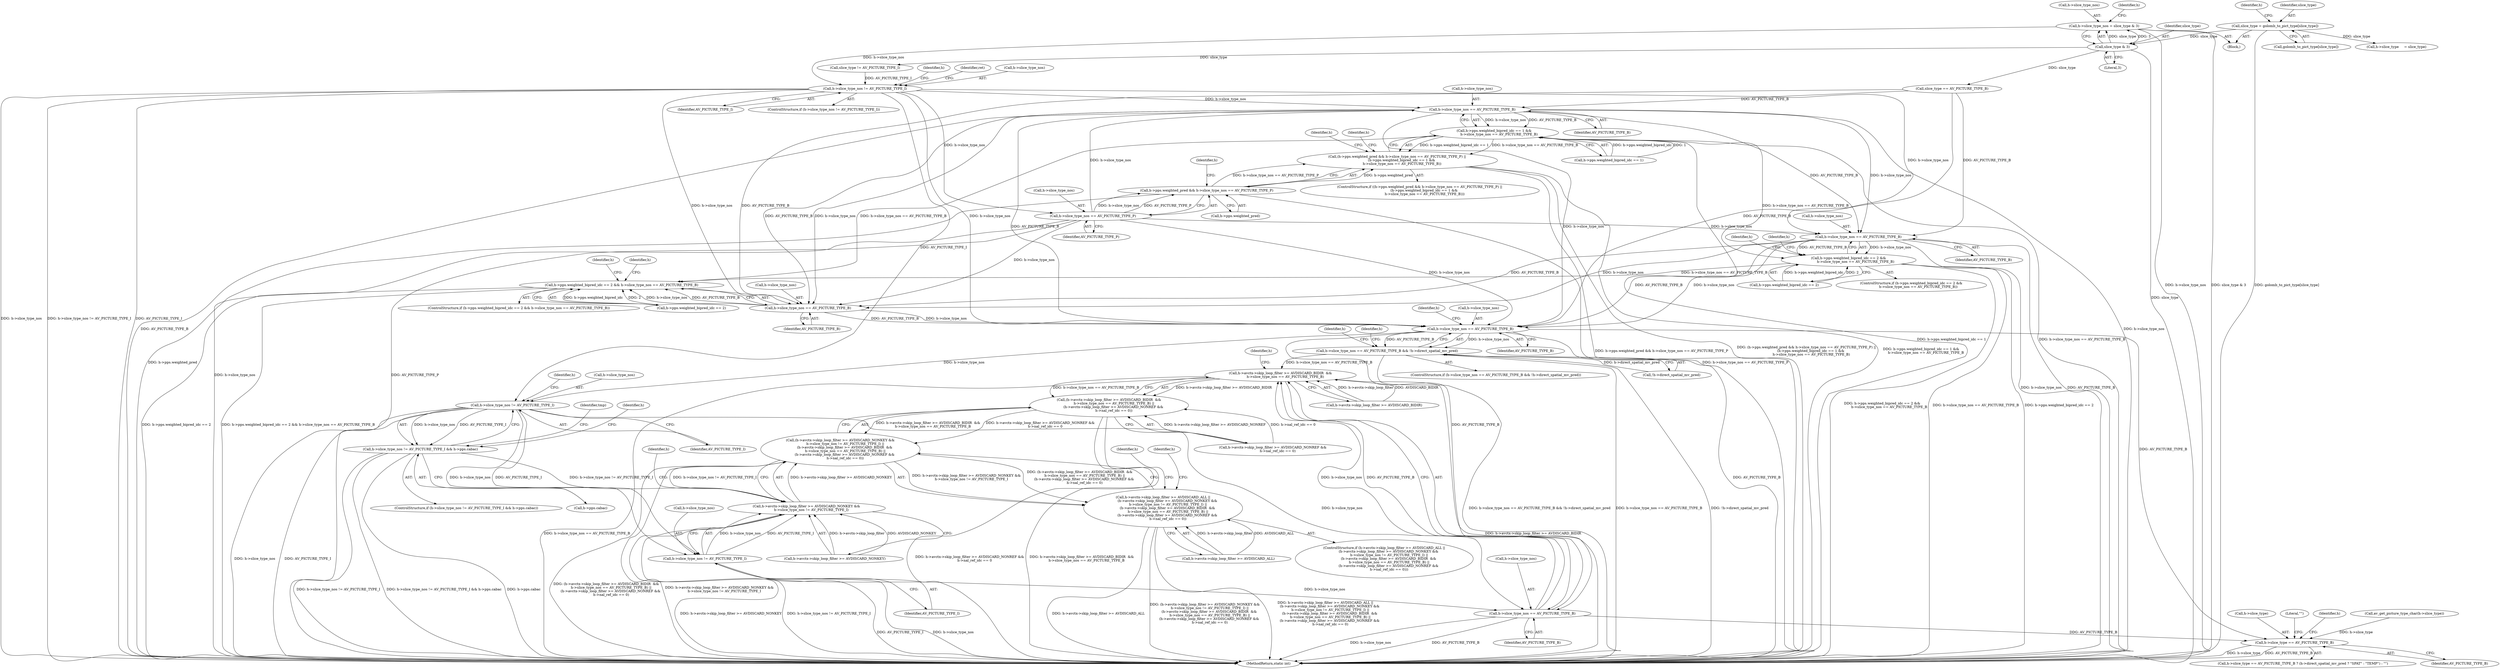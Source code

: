 digraph "0_FFmpeg_29ffeef5e73b8f41ff3a3f2242d356759c66f91f@pointer" {
"1000284" [label="(Call,h->slice_type_nos = slice_type & 3)"];
"1000288" [label="(Call,slice_type & 3)"];
"1000274" [label="(Call,slice_type = golomb_to_pict_type[slice_type])"];
"1002295" [label="(Call,h->slice_type_nos != AV_PICTURE_TYPE_I)"];
"1002333" [label="(Call,h->slice_type_nos == AV_PICTURE_TYPE_P)"];
"1002327" [label="(Call,h->pps.weighted_pred && h->slice_type_nos == AV_PICTURE_TYPE_P)"];
"1002326" [label="(Call,(h->pps.weighted_pred && h->slice_type_nos == AV_PICTURE_TYPE_P) ||\n        (h->pps.weighted_bipred_idc == 1 &&\n         h->slice_type_nos == AV_PICTURE_TYPE_B))"];
"1002346" [label="(Call,h->slice_type_nos == AV_PICTURE_TYPE_B)"];
"1002338" [label="(Call,h->pps.weighted_bipred_idc == 1 &&\n         h->slice_type_nos == AV_PICTURE_TYPE_B)"];
"1002355" [label="(Call,h->pps.weighted_bipred_idc == 2 &&\n             h->slice_type_nos == AV_PICTURE_TYPE_B)"];
"1002452" [label="(Call,h->pps.weighted_bipred_idc == 2 && h->slice_type_nos == AV_PICTURE_TYPE_B)"];
"1002363" [label="(Call,h->slice_type_nos == AV_PICTURE_TYPE_B)"];
"1002460" [label="(Call,h->slice_type_nos == AV_PICTURE_TYPE_B)"];
"1002474" [label="(Call,h->slice_type_nos == AV_PICTURE_TYPE_B)"];
"1002473" [label="(Call,h->slice_type_nos == AV_PICTURE_TYPE_B && !h->direct_spatial_mv_pred)"];
"1002761" [label="(Call,h->avctx->skip_loop_filter >= AVDISCARD_BIDIR  &&\n         h->slice_type_nos == AV_PICTURE_TYPE_B)"];
"1002760" [label="(Call,(h->avctx->skip_loop_filter >= AVDISCARD_BIDIR  &&\n         h->slice_type_nos == AV_PICTURE_TYPE_B) ||\n        (h->avctx->skip_loop_filter >= AVDISCARD_NONREF &&\n         h->nal_ref_idc == 0))"];
"1002746" [label="(Call,(h->avctx->skip_loop_filter >= AVDISCARD_NONKEY &&\n         h->slice_type_nos != AV_PICTURE_TYPE_I) ||\n        (h->avctx->skip_loop_filter >= AVDISCARD_BIDIR  &&\n         h->slice_type_nos == AV_PICTURE_TYPE_B) ||\n        (h->avctx->skip_loop_filter >= AVDISCARD_NONREF &&\n         h->nal_ref_idc == 0))"];
"1002738" [label="(Call,h->avctx->skip_loop_filter >= AVDISCARD_ALL ||\n        (h->avctx->skip_loop_filter >= AVDISCARD_NONKEY &&\n         h->slice_type_nos != AV_PICTURE_TYPE_I) ||\n        (h->avctx->skip_loop_filter >= AVDISCARD_BIDIR  &&\n         h->slice_type_nos == AV_PICTURE_TYPE_B) ||\n        (h->avctx->skip_loop_filter >= AVDISCARD_NONREF &&\n         h->nal_ref_idc == 0))"];
"1002489" [label="(Call,h->slice_type_nos != AV_PICTURE_TYPE_I)"];
"1002488" [label="(Call,h->slice_type_nos != AV_PICTURE_TYPE_I && h->pps.cabac)"];
"1002747" [label="(Call,h->avctx->skip_loop_filter >= AVDISCARD_NONKEY &&\n         h->slice_type_nos != AV_PICTURE_TYPE_I)"];
"1002755" [label="(Call,h->slice_type_nos != AV_PICTURE_TYPE_I)"];
"1002769" [label="(Call,h->slice_type_nos == AV_PICTURE_TYPE_B)"];
"1003421" [label="(Call,h->slice_type == AV_PICTURE_TYPE_B)"];
"1002475" [label="(Call,h->slice_type_nos)"];
"1002739" [label="(Call,h->avctx->skip_loop_filter >= AVDISCARD_ALL)"];
"1003420" [label="(Call,h->slice_type == AV_PICTURE_TYPE_B ? (h->direct_spatial_mv_pred ? \"SPAT\" : \"TEMP\") : \"\")"];
"1002334" [label="(Call,h->slice_type_nos)"];
"1002484" [label="(Identifier,h)"];
"1002789" [label="(Identifier,h)"];
"1002299" [label="(Identifier,AV_PICTURE_TYPE_I)"];
"1002476" [label="(Identifier,h)"];
"1002778" [label="(Identifier,h)"];
"1002295" [label="(Call,h->slice_type_nos != AV_PICTURE_TYPE_I)"];
"1000279" [label="(Call,h->slice_type     = slice_type)"];
"1002737" [label="(ControlStructure,if (h->avctx->skip_loop_filter >= AVDISCARD_ALL ||\n        (h->avctx->skip_loop_filter >= AVDISCARD_NONKEY &&\n         h->slice_type_nos != AV_PICTURE_TYPE_I) ||\n        (h->avctx->skip_loop_filter >= AVDISCARD_BIDIR  &&\n         h->slice_type_nos == AV_PICTURE_TYPE_B) ||\n        (h->avctx->skip_loop_filter >= AVDISCARD_NONREF &&\n         h->nal_ref_idc == 0)))"];
"1002359" [label="(Identifier,h)"];
"1002464" [label="(Identifier,AV_PICTURE_TYPE_B)"];
"1002296" [label="(Call,h->slice_type_nos)"];
"1002460" [label="(Call,h->slice_type_nos == AV_PICTURE_TYPE_B)"];
"1002461" [label="(Call,h->slice_type_nos)"];
"1002489" [label="(Call,h->slice_type_nos != AV_PICTURE_TYPE_I)"];
"1002452" [label="(Call,h->pps.weighted_bipred_idc == 2 && h->slice_type_nos == AV_PICTURE_TYPE_B)"];
"1002333" [label="(Call,h->slice_type_nos == AV_PICTURE_TYPE_P)"];
"1002760" [label="(Call,(h->avctx->skip_loop_filter >= AVDISCARD_BIDIR  &&\n         h->slice_type_nos == AV_PICTURE_TYPE_B) ||\n        (h->avctx->skip_loop_filter >= AVDISCARD_NONREF &&\n         h->nal_ref_idc == 0))"];
"1002774" [label="(Call,h->avctx->skip_loop_filter >= AVDISCARD_NONREF &&\n         h->nal_ref_idc == 0)"];
"1002453" [label="(Call,h->pps.weighted_bipred_idc == 2)"];
"1002472" [label="(ControlStructure,if (h->slice_type_nos == AV_PICTURE_TYPE_B && !h->direct_spatial_mv_pred))"];
"1002748" [label="(Call,h->avctx->skip_loop_filter >= AVDISCARD_NONKEY)"];
"1000274" [label="(Call,slice_type = golomb_to_pict_type[slice_type])"];
"1000288" [label="(Call,slice_type & 3)"];
"1003422" [label="(Call,h->slice_type)"];
"1002474" [label="(Call,h->slice_type_nos == AV_PICTURE_TYPE_B)"];
"1000285" [label="(Call,h->slice_type_nos)"];
"1003435" [label="(MethodReturn,static int)"];
"1002747" [label="(Call,h->avctx->skip_loop_filter >= AVDISCARD_NONKEY &&\n         h->slice_type_nos != AV_PICTURE_TYPE_I)"];
"1003421" [label="(Call,h->slice_type == AV_PICTURE_TYPE_B)"];
"1002338" [label="(Call,h->pps.weighted_bipred_idc == 1 &&\n         h->slice_type_nos == AV_PICTURE_TYPE_B)"];
"1002746" [label="(Call,(h->avctx->skip_loop_filter >= AVDISCARD_NONKEY &&\n         h->slice_type_nos != AV_PICTURE_TYPE_I) ||\n        (h->avctx->skip_loop_filter >= AVDISCARD_BIDIR  &&\n         h->slice_type_nos == AV_PICTURE_TYPE_B) ||\n        (h->avctx->skip_loop_filter >= AVDISCARD_NONREF &&\n         h->nal_ref_idc == 0))"];
"1002363" [label="(Call,h->slice_type_nos == AV_PICTURE_TYPE_B)"];
"1000284" [label="(Call,h->slice_type_nos = slice_type & 3)"];
"1002494" [label="(Call,h->pps.cabac)"];
"1002769" [label="(Call,h->slice_type_nos == AV_PICTURE_TYPE_B)"];
"1000127" [label="(Block,)"];
"1002354" [label="(ControlStructure,if (h->pps.weighted_bipred_idc == 2 &&\n             h->slice_type_nos == AV_PICTURE_TYPE_B))"];
"1002355" [label="(Call,h->pps.weighted_bipred_idc == 2 &&\n             h->slice_type_nos == AV_PICTURE_TYPE_B)"];
"1002773" [label="(Identifier,AV_PICTURE_TYPE_B)"];
"1002493" [label="(Identifier,AV_PICTURE_TYPE_I)"];
"1002473" [label="(Call,h->slice_type_nos == AV_PICTURE_TYPE_B && !h->direct_spatial_mv_pred)"];
"1002755" [label="(Call,h->slice_type_nos != AV_PICTURE_TYPE_I)"];
"1002339" [label="(Call,h->pps.weighted_bipred_idc == 1)"];
"1000276" [label="(Call,golomb_to_pict_type[slice_type])"];
"1002330" [label="(Identifier,h)"];
"1002796" [label="(Identifier,h)"];
"1002478" [label="(Identifier,AV_PICTURE_TYPE_B)"];
"1002352" [label="(Identifier,h)"];
"1002337" [label="(Identifier,AV_PICTURE_TYPE_P)"];
"1002756" [label="(Call,h->slice_type_nos)"];
"1000293" [label="(Identifier,h)"];
"1000281" [label="(Identifier,h)"];
"1003432" [label="(Literal,\"\")"];
"1002326" [label="(Call,(h->pps.weighted_pred && h->slice_type_nos == AV_PICTURE_TYPE_P) ||\n        (h->pps.weighted_bipred_idc == 1 &&\n         h->slice_type_nos == AV_PICTURE_TYPE_B))"];
"1002328" [label="(Call,h->pps.weighted_pred)"];
"1001058" [label="(Call,slice_type == AV_PICTURE_TYPE_B)"];
"1002356" [label="(Call,h->pps.weighted_bipred_idc == 2)"];
"1002487" [label="(ControlStructure,if (h->slice_type_nos != AV_PICTURE_TYPE_I && h->pps.cabac))"];
"1002488" [label="(Call,h->slice_type_nos != AV_PICTURE_TYPE_I && h->pps.cabac)"];
"1002759" [label="(Identifier,AV_PICTURE_TYPE_I)"];
"1002302" [label="(Identifier,ret)"];
"1002327" [label="(Call,h->pps.weighted_pred && h->slice_type_nos == AV_PICTURE_TYPE_P)"];
"1002342" [label="(Identifier,h)"];
"1002370" [label="(Identifier,h)"];
"1002451" [label="(ControlStructure,if (h->pps.weighted_bipred_idc == 2 && h->slice_type_nos == AV_PICTURE_TYPE_B))"];
"1000275" [label="(Identifier,slice_type)"];
"1002294" [label="(ControlStructure,if (h->slice_type_nos != AV_PICTURE_TYPE_I))"];
"1000289" [label="(Identifier,slice_type)"];
"1002265" [label="(Call,slice_type != AV_PICTURE_TYPE_I)"];
"1002738" [label="(Call,h->avctx->skip_loop_filter >= AVDISCARD_ALL ||\n        (h->avctx->skip_loop_filter >= AVDISCARD_NONKEY &&\n         h->slice_type_nos != AV_PICTURE_TYPE_I) ||\n        (h->avctx->skip_loop_filter >= AVDISCARD_BIDIR  &&\n         h->slice_type_nos == AV_PICTURE_TYPE_B) ||\n        (h->avctx->skip_loop_filter >= AVDISCARD_NONREF &&\n         h->nal_ref_idc == 0))"];
"1002501" [label="(Identifier,tmp)"];
"1002367" [label="(Identifier,AV_PICTURE_TYPE_B)"];
"1002481" [label="(Identifier,h)"];
"1000290" [label="(Literal,3)"];
"1002346" [label="(Call,h->slice_type_nos == AV_PICTURE_TYPE_B)"];
"1002325" [label="(ControlStructure,if ((h->pps.weighted_pred && h->slice_type_nos == AV_PICTURE_TYPE_P) ||\n        (h->pps.weighted_bipred_idc == 1 &&\n         h->slice_type_nos == AV_PICTURE_TYPE_B)))"];
"1002761" [label="(Call,h->avctx->skip_loop_filter >= AVDISCARD_BIDIR  &&\n         h->slice_type_nos == AV_PICTURE_TYPE_B)"];
"1003428" [label="(Identifier,h)"];
"1002762" [label="(Call,h->avctx->skip_loop_filter >= AVDISCARD_BIDIR)"];
"1002496" [label="(Identifier,h)"];
"1002347" [label="(Call,h->slice_type_nos)"];
"1002490" [label="(Call,h->slice_type_nos)"];
"1002467" [label="(Identifier,h)"];
"1002765" [label="(Identifier,h)"];
"1002350" [label="(Identifier,AV_PICTURE_TYPE_B)"];
"1003425" [label="(Identifier,AV_PICTURE_TYPE_B)"];
"1002770" [label="(Call,h->slice_type_nos)"];
"1002364" [label="(Call,h->slice_type_nos)"];
"1003339" [label="(Call,av_get_picture_type_char(h->slice_type))"];
"1002486" [label="(Identifier,h)"];
"1002377" [label="(Identifier,h)"];
"1002479" [label="(Call,!h->direct_spatial_mv_pred)"];
"1002527" [label="(Identifier,h)"];
"1000284" -> "1000127"  [label="AST: "];
"1000284" -> "1000288"  [label="CFG: "];
"1000285" -> "1000284"  [label="AST: "];
"1000288" -> "1000284"  [label="AST: "];
"1000293" -> "1000284"  [label="CFG: "];
"1000284" -> "1003435"  [label="DDG: h->slice_type_nos"];
"1000284" -> "1003435"  [label="DDG: slice_type & 3"];
"1000288" -> "1000284"  [label="DDG: slice_type"];
"1000288" -> "1000284"  [label="DDG: 3"];
"1000284" -> "1002295"  [label="DDG: h->slice_type_nos"];
"1000288" -> "1000290"  [label="CFG: "];
"1000289" -> "1000288"  [label="AST: "];
"1000290" -> "1000288"  [label="AST: "];
"1000288" -> "1003435"  [label="DDG: slice_type"];
"1000274" -> "1000288"  [label="DDG: slice_type"];
"1000288" -> "1001058"  [label="DDG: slice_type"];
"1000288" -> "1002265"  [label="DDG: slice_type"];
"1000274" -> "1000127"  [label="AST: "];
"1000274" -> "1000276"  [label="CFG: "];
"1000275" -> "1000274"  [label="AST: "];
"1000276" -> "1000274"  [label="AST: "];
"1000281" -> "1000274"  [label="CFG: "];
"1000274" -> "1003435"  [label="DDG: golomb_to_pict_type[slice_type]"];
"1000274" -> "1000279"  [label="DDG: slice_type"];
"1002295" -> "1002294"  [label="AST: "];
"1002295" -> "1002299"  [label="CFG: "];
"1002296" -> "1002295"  [label="AST: "];
"1002299" -> "1002295"  [label="AST: "];
"1002302" -> "1002295"  [label="CFG: "];
"1002330" -> "1002295"  [label="CFG: "];
"1002295" -> "1003435"  [label="DDG: AV_PICTURE_TYPE_I"];
"1002295" -> "1003435"  [label="DDG: h->slice_type_nos"];
"1002295" -> "1003435"  [label="DDG: h->slice_type_nos != AV_PICTURE_TYPE_I"];
"1002265" -> "1002295"  [label="DDG: AV_PICTURE_TYPE_I"];
"1002295" -> "1002333"  [label="DDG: h->slice_type_nos"];
"1002295" -> "1002346"  [label="DDG: h->slice_type_nos"];
"1002295" -> "1002363"  [label="DDG: h->slice_type_nos"];
"1002295" -> "1002460"  [label="DDG: h->slice_type_nos"];
"1002295" -> "1002474"  [label="DDG: h->slice_type_nos"];
"1002295" -> "1002489"  [label="DDG: AV_PICTURE_TYPE_I"];
"1002333" -> "1002327"  [label="AST: "];
"1002333" -> "1002337"  [label="CFG: "];
"1002334" -> "1002333"  [label="AST: "];
"1002337" -> "1002333"  [label="AST: "];
"1002327" -> "1002333"  [label="CFG: "];
"1002333" -> "1003435"  [label="DDG: AV_PICTURE_TYPE_P"];
"1002333" -> "1003435"  [label="DDG: h->slice_type_nos"];
"1002333" -> "1002327"  [label="DDG: h->slice_type_nos"];
"1002333" -> "1002327"  [label="DDG: AV_PICTURE_TYPE_P"];
"1002333" -> "1002346"  [label="DDG: h->slice_type_nos"];
"1002333" -> "1002363"  [label="DDG: h->slice_type_nos"];
"1002333" -> "1002460"  [label="DDG: h->slice_type_nos"];
"1002333" -> "1002474"  [label="DDG: h->slice_type_nos"];
"1002327" -> "1002326"  [label="AST: "];
"1002327" -> "1002328"  [label="CFG: "];
"1002328" -> "1002327"  [label="AST: "];
"1002342" -> "1002327"  [label="CFG: "];
"1002326" -> "1002327"  [label="CFG: "];
"1002327" -> "1003435"  [label="DDG: h->slice_type_nos == AV_PICTURE_TYPE_P"];
"1002327" -> "1003435"  [label="DDG: h->pps.weighted_pred"];
"1002327" -> "1002326"  [label="DDG: h->pps.weighted_pred"];
"1002327" -> "1002326"  [label="DDG: h->slice_type_nos == AV_PICTURE_TYPE_P"];
"1002326" -> "1002325"  [label="AST: "];
"1002326" -> "1002338"  [label="CFG: "];
"1002338" -> "1002326"  [label="AST: "];
"1002352" -> "1002326"  [label="CFG: "];
"1002359" -> "1002326"  [label="CFG: "];
"1002326" -> "1003435"  [label="DDG: h->pps.weighted_pred && h->slice_type_nos == AV_PICTURE_TYPE_P"];
"1002326" -> "1003435"  [label="DDG: (h->pps.weighted_pred && h->slice_type_nos == AV_PICTURE_TYPE_P) ||\n        (h->pps.weighted_bipred_idc == 1 &&\n         h->slice_type_nos == AV_PICTURE_TYPE_B)"];
"1002326" -> "1003435"  [label="DDG: h->pps.weighted_bipred_idc == 1 &&\n         h->slice_type_nos == AV_PICTURE_TYPE_B"];
"1002338" -> "1002326"  [label="DDG: h->pps.weighted_bipred_idc == 1"];
"1002338" -> "1002326"  [label="DDG: h->slice_type_nos == AV_PICTURE_TYPE_B"];
"1002346" -> "1002338"  [label="AST: "];
"1002346" -> "1002350"  [label="CFG: "];
"1002347" -> "1002346"  [label="AST: "];
"1002350" -> "1002346"  [label="AST: "];
"1002338" -> "1002346"  [label="CFG: "];
"1002346" -> "1003435"  [label="DDG: h->slice_type_nos"];
"1002346" -> "1003435"  [label="DDG: AV_PICTURE_TYPE_B"];
"1002346" -> "1002338"  [label="DDG: h->slice_type_nos"];
"1002346" -> "1002338"  [label="DDG: AV_PICTURE_TYPE_B"];
"1001058" -> "1002346"  [label="DDG: AV_PICTURE_TYPE_B"];
"1002346" -> "1002363"  [label="DDG: h->slice_type_nos"];
"1002346" -> "1002363"  [label="DDG: AV_PICTURE_TYPE_B"];
"1002346" -> "1002460"  [label="DDG: h->slice_type_nos"];
"1002346" -> "1002460"  [label="DDG: AV_PICTURE_TYPE_B"];
"1002346" -> "1002474"  [label="DDG: h->slice_type_nos"];
"1002346" -> "1002474"  [label="DDG: AV_PICTURE_TYPE_B"];
"1002338" -> "1002339"  [label="CFG: "];
"1002339" -> "1002338"  [label="AST: "];
"1002338" -> "1003435"  [label="DDG: h->pps.weighted_bipred_idc == 1"];
"1002338" -> "1003435"  [label="DDG: h->slice_type_nos == AV_PICTURE_TYPE_B"];
"1002339" -> "1002338"  [label="DDG: h->pps.weighted_bipred_idc"];
"1002339" -> "1002338"  [label="DDG: 1"];
"1002338" -> "1002355"  [label="DDG: h->slice_type_nos == AV_PICTURE_TYPE_B"];
"1002338" -> "1002452"  [label="DDG: h->slice_type_nos == AV_PICTURE_TYPE_B"];
"1002355" -> "1002354"  [label="AST: "];
"1002355" -> "1002356"  [label="CFG: "];
"1002355" -> "1002363"  [label="CFG: "];
"1002356" -> "1002355"  [label="AST: "];
"1002363" -> "1002355"  [label="AST: "];
"1002370" -> "1002355"  [label="CFG: "];
"1002377" -> "1002355"  [label="CFG: "];
"1002355" -> "1003435"  [label="DDG: h->slice_type_nos == AV_PICTURE_TYPE_B"];
"1002355" -> "1003435"  [label="DDG: h->pps.weighted_bipred_idc == 2"];
"1002355" -> "1003435"  [label="DDG: h->pps.weighted_bipred_idc == 2 &&\n             h->slice_type_nos == AV_PICTURE_TYPE_B"];
"1002356" -> "1002355"  [label="DDG: h->pps.weighted_bipred_idc"];
"1002356" -> "1002355"  [label="DDG: 2"];
"1002363" -> "1002355"  [label="DDG: h->slice_type_nos"];
"1002363" -> "1002355"  [label="DDG: AV_PICTURE_TYPE_B"];
"1002355" -> "1002452"  [label="DDG: h->slice_type_nos == AV_PICTURE_TYPE_B"];
"1002452" -> "1002451"  [label="AST: "];
"1002452" -> "1002453"  [label="CFG: "];
"1002452" -> "1002460"  [label="CFG: "];
"1002453" -> "1002452"  [label="AST: "];
"1002460" -> "1002452"  [label="AST: "];
"1002467" -> "1002452"  [label="CFG: "];
"1002476" -> "1002452"  [label="CFG: "];
"1002452" -> "1003435"  [label="DDG: h->pps.weighted_bipred_idc == 2"];
"1002452" -> "1003435"  [label="DDG: h->pps.weighted_bipred_idc == 2 && h->slice_type_nos == AV_PICTURE_TYPE_B"];
"1002453" -> "1002452"  [label="DDG: h->pps.weighted_bipred_idc"];
"1002453" -> "1002452"  [label="DDG: 2"];
"1002460" -> "1002452"  [label="DDG: h->slice_type_nos"];
"1002460" -> "1002452"  [label="DDG: AV_PICTURE_TYPE_B"];
"1002363" -> "1002367"  [label="CFG: "];
"1002364" -> "1002363"  [label="AST: "];
"1002367" -> "1002363"  [label="AST: "];
"1002363" -> "1003435"  [label="DDG: h->slice_type_nos"];
"1002363" -> "1003435"  [label="DDG: AV_PICTURE_TYPE_B"];
"1001058" -> "1002363"  [label="DDG: AV_PICTURE_TYPE_B"];
"1002363" -> "1002460"  [label="DDG: h->slice_type_nos"];
"1002363" -> "1002460"  [label="DDG: AV_PICTURE_TYPE_B"];
"1002363" -> "1002474"  [label="DDG: h->slice_type_nos"];
"1002363" -> "1002474"  [label="DDG: AV_PICTURE_TYPE_B"];
"1002460" -> "1002464"  [label="CFG: "];
"1002461" -> "1002460"  [label="AST: "];
"1002464" -> "1002460"  [label="AST: "];
"1001058" -> "1002460"  [label="DDG: AV_PICTURE_TYPE_B"];
"1002460" -> "1002474"  [label="DDG: h->slice_type_nos"];
"1002460" -> "1002474"  [label="DDG: AV_PICTURE_TYPE_B"];
"1002474" -> "1002473"  [label="AST: "];
"1002474" -> "1002478"  [label="CFG: "];
"1002475" -> "1002474"  [label="AST: "];
"1002478" -> "1002474"  [label="AST: "];
"1002481" -> "1002474"  [label="CFG: "];
"1002473" -> "1002474"  [label="CFG: "];
"1002474" -> "1003435"  [label="DDG: AV_PICTURE_TYPE_B"];
"1002474" -> "1002473"  [label="DDG: h->slice_type_nos"];
"1002474" -> "1002473"  [label="DDG: AV_PICTURE_TYPE_B"];
"1001058" -> "1002474"  [label="DDG: AV_PICTURE_TYPE_B"];
"1002474" -> "1002489"  [label="DDG: h->slice_type_nos"];
"1002474" -> "1002769"  [label="DDG: AV_PICTURE_TYPE_B"];
"1002474" -> "1003421"  [label="DDG: AV_PICTURE_TYPE_B"];
"1002473" -> "1002472"  [label="AST: "];
"1002473" -> "1002479"  [label="CFG: "];
"1002479" -> "1002473"  [label="AST: "];
"1002484" -> "1002473"  [label="CFG: "];
"1002486" -> "1002473"  [label="CFG: "];
"1002473" -> "1003435"  [label="DDG: h->slice_type_nos == AV_PICTURE_TYPE_B"];
"1002473" -> "1003435"  [label="DDG: !h->direct_spatial_mv_pred"];
"1002473" -> "1003435"  [label="DDG: h->slice_type_nos == AV_PICTURE_TYPE_B && !h->direct_spatial_mv_pred"];
"1002479" -> "1002473"  [label="DDG: h->direct_spatial_mv_pred"];
"1002473" -> "1002761"  [label="DDG: h->slice_type_nos == AV_PICTURE_TYPE_B"];
"1002761" -> "1002760"  [label="AST: "];
"1002761" -> "1002762"  [label="CFG: "];
"1002761" -> "1002769"  [label="CFG: "];
"1002762" -> "1002761"  [label="AST: "];
"1002769" -> "1002761"  [label="AST: "];
"1002778" -> "1002761"  [label="CFG: "];
"1002760" -> "1002761"  [label="CFG: "];
"1002761" -> "1003435"  [label="DDG: h->avctx->skip_loop_filter >= AVDISCARD_BIDIR"];
"1002761" -> "1003435"  [label="DDG: h->slice_type_nos == AV_PICTURE_TYPE_B"];
"1002761" -> "1002760"  [label="DDG: h->avctx->skip_loop_filter >= AVDISCARD_BIDIR"];
"1002761" -> "1002760"  [label="DDG: h->slice_type_nos == AV_PICTURE_TYPE_B"];
"1002762" -> "1002761"  [label="DDG: h->avctx->skip_loop_filter"];
"1002762" -> "1002761"  [label="DDG: AVDISCARD_BIDIR"];
"1002769" -> "1002761"  [label="DDG: h->slice_type_nos"];
"1002769" -> "1002761"  [label="DDG: AV_PICTURE_TYPE_B"];
"1002760" -> "1002746"  [label="AST: "];
"1002760" -> "1002774"  [label="CFG: "];
"1002774" -> "1002760"  [label="AST: "];
"1002746" -> "1002760"  [label="CFG: "];
"1002760" -> "1003435"  [label="DDG: h->avctx->skip_loop_filter >= AVDISCARD_NONREF &&\n         h->nal_ref_idc == 0"];
"1002760" -> "1003435"  [label="DDG: h->avctx->skip_loop_filter >= AVDISCARD_BIDIR  &&\n         h->slice_type_nos == AV_PICTURE_TYPE_B"];
"1002760" -> "1002746"  [label="DDG: h->avctx->skip_loop_filter >= AVDISCARD_BIDIR  &&\n         h->slice_type_nos == AV_PICTURE_TYPE_B"];
"1002760" -> "1002746"  [label="DDG: h->avctx->skip_loop_filter >= AVDISCARD_NONREF &&\n         h->nal_ref_idc == 0"];
"1002774" -> "1002760"  [label="DDG: h->avctx->skip_loop_filter >= AVDISCARD_NONREF"];
"1002774" -> "1002760"  [label="DDG: h->nal_ref_idc == 0"];
"1002746" -> "1002738"  [label="AST: "];
"1002746" -> "1002747"  [label="CFG: "];
"1002747" -> "1002746"  [label="AST: "];
"1002738" -> "1002746"  [label="CFG: "];
"1002746" -> "1003435"  [label="DDG: (h->avctx->skip_loop_filter >= AVDISCARD_BIDIR  &&\n         h->slice_type_nos == AV_PICTURE_TYPE_B) ||\n        (h->avctx->skip_loop_filter >= AVDISCARD_NONREF &&\n         h->nal_ref_idc == 0)"];
"1002746" -> "1003435"  [label="DDG: h->avctx->skip_loop_filter >= AVDISCARD_NONKEY &&\n         h->slice_type_nos != AV_PICTURE_TYPE_I"];
"1002746" -> "1002738"  [label="DDG: h->avctx->skip_loop_filter >= AVDISCARD_NONKEY &&\n         h->slice_type_nos != AV_PICTURE_TYPE_I"];
"1002746" -> "1002738"  [label="DDG: (h->avctx->skip_loop_filter >= AVDISCARD_BIDIR  &&\n         h->slice_type_nos == AV_PICTURE_TYPE_B) ||\n        (h->avctx->skip_loop_filter >= AVDISCARD_NONREF &&\n         h->nal_ref_idc == 0)"];
"1002747" -> "1002746"  [label="DDG: h->avctx->skip_loop_filter >= AVDISCARD_NONKEY"];
"1002747" -> "1002746"  [label="DDG: h->slice_type_nos != AV_PICTURE_TYPE_I"];
"1002738" -> "1002737"  [label="AST: "];
"1002738" -> "1002739"  [label="CFG: "];
"1002739" -> "1002738"  [label="AST: "];
"1002789" -> "1002738"  [label="CFG: "];
"1002796" -> "1002738"  [label="CFG: "];
"1002738" -> "1003435"  [label="DDG: h->avctx->skip_loop_filter >= AVDISCARD_ALL"];
"1002738" -> "1003435"  [label="DDG: (h->avctx->skip_loop_filter >= AVDISCARD_NONKEY &&\n         h->slice_type_nos != AV_PICTURE_TYPE_I) ||\n        (h->avctx->skip_loop_filter >= AVDISCARD_BIDIR  &&\n         h->slice_type_nos == AV_PICTURE_TYPE_B) ||\n        (h->avctx->skip_loop_filter >= AVDISCARD_NONREF &&\n         h->nal_ref_idc == 0)"];
"1002738" -> "1003435"  [label="DDG: h->avctx->skip_loop_filter >= AVDISCARD_ALL ||\n        (h->avctx->skip_loop_filter >= AVDISCARD_NONKEY &&\n         h->slice_type_nos != AV_PICTURE_TYPE_I) ||\n        (h->avctx->skip_loop_filter >= AVDISCARD_BIDIR  &&\n         h->slice_type_nos == AV_PICTURE_TYPE_B) ||\n        (h->avctx->skip_loop_filter >= AVDISCARD_NONREF &&\n         h->nal_ref_idc == 0)"];
"1002739" -> "1002738"  [label="DDG: h->avctx->skip_loop_filter"];
"1002739" -> "1002738"  [label="DDG: AVDISCARD_ALL"];
"1002489" -> "1002488"  [label="AST: "];
"1002489" -> "1002493"  [label="CFG: "];
"1002490" -> "1002489"  [label="AST: "];
"1002493" -> "1002489"  [label="AST: "];
"1002496" -> "1002489"  [label="CFG: "];
"1002488" -> "1002489"  [label="CFG: "];
"1002489" -> "1003435"  [label="DDG: AV_PICTURE_TYPE_I"];
"1002489" -> "1003435"  [label="DDG: h->slice_type_nos"];
"1002489" -> "1002488"  [label="DDG: h->slice_type_nos"];
"1002489" -> "1002488"  [label="DDG: AV_PICTURE_TYPE_I"];
"1002489" -> "1002755"  [label="DDG: h->slice_type_nos"];
"1002489" -> "1002755"  [label="DDG: AV_PICTURE_TYPE_I"];
"1002489" -> "1002769"  [label="DDG: h->slice_type_nos"];
"1002488" -> "1002487"  [label="AST: "];
"1002488" -> "1002494"  [label="CFG: "];
"1002494" -> "1002488"  [label="AST: "];
"1002501" -> "1002488"  [label="CFG: "];
"1002527" -> "1002488"  [label="CFG: "];
"1002488" -> "1003435"  [label="DDG: h->slice_type_nos != AV_PICTURE_TYPE_I && h->pps.cabac"];
"1002488" -> "1003435"  [label="DDG: h->pps.cabac"];
"1002488" -> "1003435"  [label="DDG: h->slice_type_nos != AV_PICTURE_TYPE_I"];
"1002488" -> "1002747"  [label="DDG: h->slice_type_nos != AV_PICTURE_TYPE_I"];
"1002747" -> "1002748"  [label="CFG: "];
"1002747" -> "1002755"  [label="CFG: "];
"1002748" -> "1002747"  [label="AST: "];
"1002755" -> "1002747"  [label="AST: "];
"1002765" -> "1002747"  [label="CFG: "];
"1002747" -> "1003435"  [label="DDG: h->avctx->skip_loop_filter >= AVDISCARD_NONKEY"];
"1002747" -> "1003435"  [label="DDG: h->slice_type_nos != AV_PICTURE_TYPE_I"];
"1002748" -> "1002747"  [label="DDG: h->avctx->skip_loop_filter"];
"1002748" -> "1002747"  [label="DDG: AVDISCARD_NONKEY"];
"1002755" -> "1002747"  [label="DDG: h->slice_type_nos"];
"1002755" -> "1002747"  [label="DDG: AV_PICTURE_TYPE_I"];
"1002755" -> "1002759"  [label="CFG: "];
"1002756" -> "1002755"  [label="AST: "];
"1002759" -> "1002755"  [label="AST: "];
"1002755" -> "1003435"  [label="DDG: h->slice_type_nos"];
"1002755" -> "1003435"  [label="DDG: AV_PICTURE_TYPE_I"];
"1002755" -> "1002769"  [label="DDG: h->slice_type_nos"];
"1002769" -> "1002773"  [label="CFG: "];
"1002770" -> "1002769"  [label="AST: "];
"1002773" -> "1002769"  [label="AST: "];
"1002769" -> "1003435"  [label="DDG: AV_PICTURE_TYPE_B"];
"1002769" -> "1003435"  [label="DDG: h->slice_type_nos"];
"1002769" -> "1003421"  [label="DDG: AV_PICTURE_TYPE_B"];
"1003421" -> "1003420"  [label="AST: "];
"1003421" -> "1003425"  [label="CFG: "];
"1003422" -> "1003421"  [label="AST: "];
"1003425" -> "1003421"  [label="AST: "];
"1003428" -> "1003421"  [label="CFG: "];
"1003432" -> "1003421"  [label="CFG: "];
"1003421" -> "1003435"  [label="DDG: h->slice_type"];
"1003421" -> "1003435"  [label="DDG: AV_PICTURE_TYPE_B"];
"1003339" -> "1003421"  [label="DDG: h->slice_type"];
}
